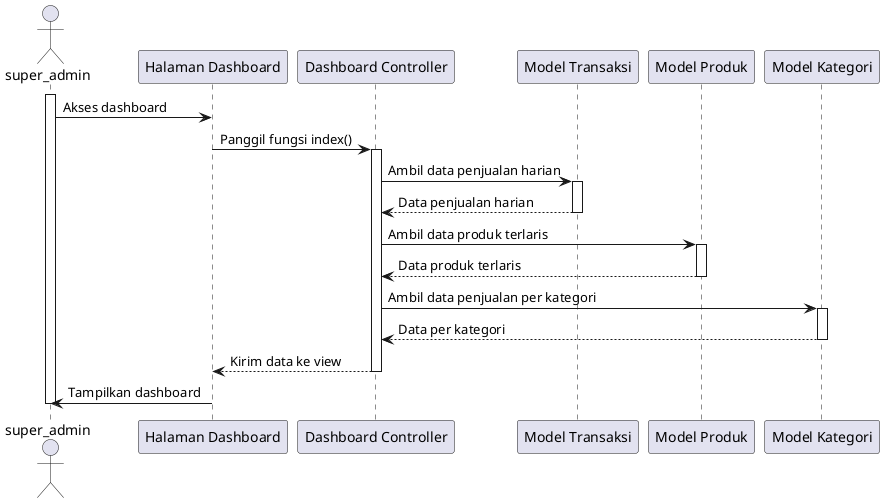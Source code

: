 @startuml
actor super_admin

participant "Halaman Dashboard" as DashboardPage
participant "Dashboard Controller" as Controller
participant "Model Transaksi" as Transaksi
participant "Model Produk" as Produk
participant "Model Kategori" as Kategori

activate super_admin
super_admin -> DashboardPage: Akses dashboard
DashboardPage -> Controller: Panggil fungsi index()
activate Controller

Controller -> Transaksi: Ambil data penjualan harian
activate Transaksi
Transaksi --> Controller: Data penjualan harian
deactivate Transaksi

Controller -> Produk: Ambil data produk terlaris
activate Produk
Produk --> Controller: Data produk terlaris
deactivate Produk

Controller -> Kategori: Ambil data penjualan per kategori
activate Kategori
Kategori --> Controller: Data per kategori
deactivate Kategori

Controller --> DashboardPage: Kirim data ke view
deactivate Controller

DashboardPage -> super_admin: Tampilkan dashboard
deactivate super_admin

@enduml
